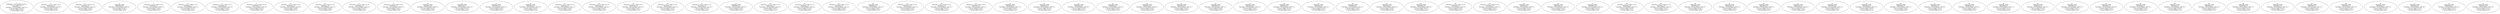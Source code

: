 digraph cpn_tools_graph {
  N1 [label="1:
Generator: 1`({i=1,t=GEN,c=5},5)++
1`({i=2,t=GEN,c=3},3)
Generated: 1`0
Consumer: 1`({i=3,t=BAT,c=100},0)++
1`({i=4,t=CON,c=3},0)++
1`({i=5,t=CON,c=1},0)++
1`({i=6,t=CON,c=2},0)
"];
  N2 [label="2:
Generator: 1`({i=1,t=GEN,c=5},5)
Generated: 1`3
Consumer: 1`({i=3,t=BAT,c=100},0)++
1`({i=4,t=CON,c=3},0)++
1`({i=5,t=CON,c=1},0)++
1`({i=6,t=CON,c=2},0)
"];
  N3 [label="3:
Generator: 1`({i=2,t=GEN,c=3},3)
Generated: 1`5
Consumer: 1`({i=3,t=BAT,c=100},0)++
1`({i=4,t=CON,c=3},0)++
1`({i=5,t=CON,c=1},0)++
1`({i=6,t=CON,c=2},0)
"];
  N4 [label="4:
Generator: empty
Generated: 1`8
Consumer: 1`({i=3,t=BAT,c=100},0)++
1`({i=4,t=CON,c=3},0)++
1`({i=5,t=CON,c=1},0)++
1`({i=6,t=CON,c=2},0)
"];
  N5 [label="5:
Generator: 1`({i=1,t=GEN,c=5},5)
Generated: 1`1
Consumer: 1`({i=3,t=BAT,c=100},0)++
1`({i=4,t=CON,c=3},0)++
1`({i=5,t=CON,c=1},0)++
1`({i=6,t=CON,c=2},2)
"];
  N6 [label="6:
Generator: 1`({i=1,t=GEN,c=5},5)
Generated: 1`2
Consumer: 1`({i=3,t=BAT,c=100},0)++
1`({i=4,t=CON,c=3},0)++
1`({i=5,t=CON,c=1},1)++
1`({i=6,t=CON,c=2},0)
"];
  N7 [label="7:
Generator: 1`({i=1,t=GEN,c=5},5)
Generated: 1`0
Consumer: 1`({i=3,t=BAT,c=100},0)++
1`({i=4,t=CON,c=3},3)++
1`({i=5,t=CON,c=1},0)++
1`({i=6,t=CON,c=2},0)
"];
  N8 [label="8:
Generator: 1`({i=1,t=GEN,c=5},5)
Generated: 1`0
Consumer: 1`({i=3,t=BAT,c=100},3)++
1`({i=4,t=CON,c=3},0)++
1`({i=5,t=CON,c=1},0)++
1`({i=6,t=CON,c=2},0)
"];
  N9 [label="9:
Generator: 1`({i=2,t=GEN,c=3},3)
Generated: 1`3
Consumer: 1`({i=3,t=BAT,c=100},0)++
1`({i=4,t=CON,c=3},0)++
1`({i=5,t=CON,c=1},0)++
1`({i=6,t=CON,c=2},2)
"];
  N10 [label="10:
Generator: 1`({i=2,t=GEN,c=3},3)
Generated: 1`0
Consumer: 1`({i=3,t=BAT,c=100},5)++
1`({i=4,t=CON,c=3},0)++
1`({i=5,t=CON,c=1},0)++
1`({i=6,t=CON,c=2},0)
"];
  N11 [label="11:
Generator: 1`({i=2,t=GEN,c=3},3)
Generated: 1`4
Consumer: 1`({i=3,t=BAT,c=100},0)++
1`({i=4,t=CON,c=3},0)++
1`({i=5,t=CON,c=1},1)++
1`({i=6,t=CON,c=2},0)
"];
  N12 [label="12:
Generator: 1`({i=2,t=GEN,c=3},3)
Generated: 1`2
Consumer: 1`({i=3,t=BAT,c=100},0)++
1`({i=4,t=CON,c=3},3)++
1`({i=5,t=CON,c=1},0)++
1`({i=6,t=CON,c=2},0)
"];
  N13 [label="13:
Generator: empty
Generated: 1`0
Consumer: 1`({i=3,t=BAT,c=100},8)++
1`({i=4,t=CON,c=3},0)++
1`({i=5,t=CON,c=1},0)++
1`({i=6,t=CON,c=2},0)
"];
  N14 [label="14:
Generator: empty
Generated: 1`7
Consumer: 1`({i=3,t=BAT,c=100},0)++
1`({i=4,t=CON,c=3},0)++
1`({i=5,t=CON,c=1},1)++
1`({i=6,t=CON,c=2},0)
"];
  N15 [label="15:
Generator: empty
Generated: 1`6
Consumer: 1`({i=3,t=BAT,c=100},0)++
1`({i=4,t=CON,c=3},0)++
1`({i=5,t=CON,c=1},0)++
1`({i=6,t=CON,c=2},2)
"];
  N16 [label="16:
Generator: empty
Generated: 1`5
Consumer: 1`({i=3,t=BAT,c=100},0)++
1`({i=4,t=CON,c=3},3)++
1`({i=5,t=CON,c=1},0)++
1`({i=6,t=CON,c=2},0)
"];
  N17 [label="17:
Generator: 1`({i=1,t=GEN,c=5},5)
Generated: 1`0
Consumer: 1`({i=3,t=BAT,c=100},1)++
1`({i=4,t=CON,c=3},0)++
1`({i=5,t=CON,c=1},0)++
1`({i=6,t=CON,c=2},2)
"];
  N18 [label="18:
Generator: 1`({i=1,t=GEN,c=5},5)
Generated: 1`0
Consumer: 1`({i=3,t=BAT,c=100},0)++
1`({i=4,t=CON,c=3},1)++
1`({i=5,t=CON,c=1},0)++
1`({i=6,t=CON,c=2},2)
"];
  N19 [label="19:
Generator: 1`({i=1,t=GEN,c=5},5)
Generated: 1`0
Consumer: 1`({i=3,t=BAT,c=100},0)++
1`({i=4,t=CON,c=3},0)++
1`({i=5,t=CON,c=1},1)++
1`({i=6,t=CON,c=2},2)
"];
  N20 [label="20:
Generator: 1`({i=1,t=GEN,c=5},5)
Generated: 1`0
Consumer: 1`({i=3,t=BAT,c=100},2)++
1`({i=4,t=CON,c=3},0)++
1`({i=5,t=CON,c=1},1)++
1`({i=6,t=CON,c=2},0)
"];
  N21 [label="21:
Generator: 1`({i=1,t=GEN,c=5},5)
Generated: 1`0
Consumer: 1`({i=3,t=BAT,c=100},0)++
1`({i=4,t=CON,c=3},2)++
1`({i=5,t=CON,c=1},1)++
1`({i=6,t=CON,c=2},0)
"];
  N22 [label="22:
Generator: empty
Generated: 1`5
Consumer: 1`({i=3,t=BAT,c=100},3)++
1`({i=4,t=CON,c=3},0)++
1`({i=5,t=CON,c=1},0)++
1`({i=6,t=CON,c=2},0)
"];
  N23 [label="23:
Generator: 1`({i=2,t=GEN,c=3},3)
Generated: 1`2
Consumer: 1`({i=3,t=BAT,c=100},0)++
1`({i=4,t=CON,c=3},0)++
1`({i=5,t=CON,c=1},1)++
1`({i=6,t=CON,c=2},2)
"];
  N24 [label="24:
Generator: 1`({i=2,t=GEN,c=3},3)
Generated: 1`0
Consumer: 1`({i=3,t=BAT,c=100},0)++
1`({i=4,t=CON,c=3},3)++
1`({i=5,t=CON,c=1},0)++
1`({i=6,t=CON,c=2},2)
"];
  N25 [label="25:
Generator: 1`({i=2,t=GEN,c=3},3)
Generated: 1`0
Consumer: 1`({i=3,t=BAT,c=100},3)++
1`({i=4,t=CON,c=3},0)++
1`({i=5,t=CON,c=1},0)++
1`({i=6,t=CON,c=2},2)
"];
  N26 [label="26:
Generator: empty
Generated: 1`3
Consumer: 1`({i=3,t=BAT,c=100},5)++
1`({i=4,t=CON,c=3},0)++
1`({i=5,t=CON,c=1},0)++
1`({i=6,t=CON,c=2},0)
"];
  N27 [label="27:
Generator: 1`({i=2,t=GEN,c=3},3)
Generated: 1`0
Consumer: 1`({i=3,t=BAT,c=100},4)++
1`({i=4,t=CON,c=3},0)++
1`({i=5,t=CON,c=1},1)++
1`({i=6,t=CON,c=2},0)
"];
  N28 [label="28:
Generator: 1`({i=2,t=GEN,c=3},3)
Generated: 1`1
Consumer: 1`({i=3,t=BAT,c=100},0)++
1`({i=4,t=CON,c=3},3)++
1`({i=5,t=CON,c=1},1)++
1`({i=6,t=CON,c=2},0)
"];
  N29 [label="29:
Generator: 1`({i=2,t=GEN,c=3},3)
Generated: 1`0
Consumer: 1`({i=3,t=BAT,c=100},2)++
1`({i=4,t=CON,c=3},3)++
1`({i=5,t=CON,c=1},0)++
1`({i=6,t=CON,c=2},0)
"];
  N30 [label="30:
Generator: empty
Generated: 1`0
Consumer: 1`({i=3,t=BAT,c=100},7)++
1`({i=4,t=CON,c=3},0)++
1`({i=5,t=CON,c=1},1)++
1`({i=6,t=CON,c=2},0)
"];
  N31 [label="31:
Generator: empty
Generated: 1`5
Consumer: 1`({i=3,t=BAT,c=100},0)++
1`({i=4,t=CON,c=3},0)++
1`({i=5,t=CON,c=1},1)++
1`({i=6,t=CON,c=2},2)
"];
  N32 [label="32:
Generator: empty
Generated: 1`4
Consumer: 1`({i=3,t=BAT,c=100},0)++
1`({i=4,t=CON,c=3},3)++
1`({i=5,t=CON,c=1},1)++
1`({i=6,t=CON,c=2},0)
"];
  N33 [label="33:
Generator: empty
Generated: 1`3
Consumer: 1`({i=3,t=BAT,c=100},0)++
1`({i=4,t=CON,c=3},3)++
1`({i=5,t=CON,c=1},0)++
1`({i=6,t=CON,c=2},2)
"];
  N34 [label="34:
Generator: empty
Generated: 1`0
Consumer: 1`({i=3,t=BAT,c=100},6)++
1`({i=4,t=CON,c=3},0)++
1`({i=5,t=CON,c=1},0)++
1`({i=6,t=CON,c=2},2)
"];
  N35 [label="35:
Generator: empty
Generated: 1`0
Consumer: 1`({i=3,t=BAT,c=100},5)++
1`({i=4,t=CON,c=3},3)++
1`({i=5,t=CON,c=1},0)++
1`({i=6,t=CON,c=2},0)
"];
  N36 [label="36:
Generator: empty
Generated: 1`5
Consumer: 1`({i=3,t=BAT,c=100},1)++
1`({i=4,t=CON,c=3},0)++
1`({i=5,t=CON,c=1},0)++
1`({i=6,t=CON,c=2},2)
"];
  N37 [label="37:
Generator: empty
Generated: 1`5
Consumer: 1`({i=3,t=BAT,c=100},0)++
1`({i=4,t=CON,c=3},1)++
1`({i=5,t=CON,c=1},0)++
1`({i=6,t=CON,c=2},2)
"];
  N38 [label="38:
Generator: empty
Generated: 1`5
Consumer: 1`({i=3,t=BAT,c=100},2)++
1`({i=4,t=CON,c=3},0)++
1`({i=5,t=CON,c=1},1)++
1`({i=6,t=CON,c=2},0)
"];
  N39 [label="39:
Generator: empty
Generated: 1`5
Consumer: 1`({i=3,t=BAT,c=100},0)++
1`({i=4,t=CON,c=3},2)++
1`({i=5,t=CON,c=1},1)++
1`({i=6,t=CON,c=2},0)
"];
  N40 [label="40:
Generator: empty
Generated: 1`3
Consumer: 1`({i=3,t=BAT,c=100},3)++
1`({i=4,t=CON,c=3},0)++
1`({i=5,t=CON,c=1},0)++
1`({i=6,t=CON,c=2},2)
"];
  N41 [label="41:
Generator: empty
Generated: 1`2
Consumer: 1`({i=3,t=BAT,c=100},3)++
1`({i=4,t=CON,c=3},3)++
1`({i=5,t=CON,c=1},0)++
1`({i=6,t=CON,c=2},0)
"];
  N42 [label="42:
Generator: empty
Generated: 1`4
Consumer: 1`({i=3,t=BAT,c=100},3)++
1`({i=4,t=CON,c=3},0)++
1`({i=5,t=CON,c=1},1)++
1`({i=6,t=CON,c=2},0)
"];
  N43 [label="43:
Generator: 1`({i=2,t=GEN,c=3},3)
Generated: 1`0
Consumer: 1`({i=3,t=BAT,c=100},2)++
1`({i=4,t=CON,c=3},0)++
1`({i=5,t=CON,c=1},1)++
1`({i=6,t=CON,c=2},2)
"];
  N44 [label="44:
Generator: 1`({i=2,t=GEN,c=3},3)
Generated: 1`0
Consumer: 1`({i=3,t=BAT,c=100},0)++
1`({i=4,t=CON,c=3},2)++
1`({i=5,t=CON,c=1},1)++
1`({i=6,t=CON,c=2},2)
"];
  N45 [label="45:
Generator: empty
Generated: 1`1
Consumer: 1`({i=3,t=BAT,c=100},5)++
1`({i=4,t=CON,c=3},0)++
1`({i=5,t=CON,c=1},0)++
1`({i=6,t=CON,c=2},2)
"];
  N46 [label="46:
Generator: empty
Generated: 1`2
Consumer: 1`({i=3,t=BAT,c=100},5)++
1`({i=4,t=CON,c=3},0)++
1`({i=5,t=CON,c=1},1)++
1`({i=6,t=CON,c=2},0)
"];
  N47 [label="47:
Generator: empty
Generated: 1`3
Consumer: 1`({i=3,t=BAT,c=100},4)++
1`({i=4,t=CON,c=3},0)++
1`({i=5,t=CON,c=1},1)++
1`({i=6,t=CON,c=2},0)
"];
  N48 [label="48:
Generator: 1`({i=2,t=GEN,c=3},3)
Generated: 1`0
Consumer: 1`({i=3,t=BAT,c=100},1)++
1`({i=4,t=CON,c=3},3)++
1`({i=5,t=CON,c=1},1)++
1`({i=6,t=CON,c=2},0)
"];
  N49 [label="49:
Generator: 1`({i=2,t=GEN,c=3},3)
Generated: 1`0
Consumer: 1`({i=3,t=BAT,c=100},0)++
1`({i=4,t=CON,c=3},3)++
1`({i=5,t=CON,c=1},1)++
1`({i=6,t=CON,c=2},1)
"];
  N50 [label="50:
Generator: empty
Generated: 1`3
Consumer: 1`({i=3,t=BAT,c=100},2)++
1`({i=4,t=CON,c=3},3)++
1`({i=5,t=CON,c=1},0)++
1`({i=6,t=CON,c=2},0)
"];
  N51 [label="51:
Generator: empty
Generated: 1`0
Consumer: 1`({i=3,t=BAT,c=100},5)++
1`({i=4,t=CON,c=3},0)++
1`({i=5,t=CON,c=1},1)++
1`({i=6,t=CON,c=2},2)
"];
  N52 [label="52:
Generator: empty
Generated: 1`2
Consumer: 1`({i=3,t=BAT,c=100},0)++
1`({i=4,t=CON,c=3},3)++
1`({i=5,t=CON,c=1},1)++
1`({i=6,t=CON,c=2},2)
"];
  N53 [label="53:
Generator: empty
Generated: 1`0
Consumer: 1`({i=3,t=BAT,c=100},4)++
1`({i=4,t=CON,c=3},3)++
1`({i=5,t=CON,c=1},1)++
1`({i=6,t=CON,c=2},0)
"];
  N54 [label="54:
Generator: empty
Generated: 1`0
Consumer: 1`({i=3,t=BAT,c=100},3)++
1`({i=4,t=CON,c=3},3)++
1`({i=5,t=CON,c=1},0)++
1`({i=6,t=CON,c=2},2)
"];
  N55 [label="55:
Generator: empty
Generated: 1`4
Consumer: 1`({i=3,t=BAT,c=100},1)++
1`({i=4,t=CON,c=3},0)++
1`({i=5,t=CON,c=1},1)++
1`({i=6,t=CON,c=2},2)
"];
  N56 [label="56:
Generator: empty
Generated: 1`2
Consumer: 1`({i=3,t=BAT,c=100},1)++
1`({i=4,t=CON,c=3},3)++
1`({i=5,t=CON,c=1},0)++
1`({i=6,t=CON,c=2},2)
"];
  N57 [label="57:
Generator: empty
Generated: 1`4
Consumer: 1`({i=3,t=BAT,c=100},0)++
1`({i=4,t=CON,c=3},1)++
1`({i=5,t=CON,c=1},1)++
1`({i=6,t=CON,c=2},2)
"];
  N58 [label="58:
Generator: empty
Generated: 1`0
Consumer: 1`({i=3,t=BAT,c=100},5)++
1`({i=4,t=CON,c=3},1)++
1`({i=5,t=CON,c=1},0)++
1`({i=6,t=CON,c=2},2)
"];
  N59 [label="59:
Generator: empty
Generated: 1`2
Consumer: 1`({i=3,t=BAT,c=100},2)++
1`({i=4,t=CON,c=3},3)++
1`({i=5,t=CON,c=1},1)++
1`({i=6,t=CON,c=2},0)
"];
  N60 [label="60:
Generator: empty
Generated: 1`3
Consumer: 1`({i=3,t=BAT,c=100},2)++
1`({i=4,t=CON,c=3},0)++
1`({i=5,t=CON,c=1},1)++
1`({i=6,t=CON,c=2},2)
"];
  N61 [label="61:
Generator: empty
Generated: 1`0
Consumer: 1`({i=3,t=BAT,c=100},5)++
1`({i=4,t=CON,c=3},2)++
1`({i=5,t=CON,c=1},1)++
1`({i=6,t=CON,c=2},0)
"];
  N62 [label="62:
Generator: empty
Generated: 1`3
Consumer: 1`({i=3,t=BAT,c=100},0)++
1`({i=4,t=CON,c=3},2)++
1`({i=5,t=CON,c=1},1)++
1`({i=6,t=CON,c=2},2)
"];
  N63 [label="63:
Generator: empty
Generated: 1`2
Consumer: 1`({i=3,t=BAT,c=100},3)++
1`({i=4,t=CON,c=3},0)++
1`({i=5,t=CON,c=1},1)++
1`({i=6,t=CON,c=2},2)
"];
  N64 [label="64:
Generator: empty
Generated: 1`1
Consumer: 1`({i=3,t=BAT,c=100},3)++
1`({i=4,t=CON,c=3},3)++
1`({i=5,t=CON,c=1},1)++
1`({i=6,t=CON,c=2},0)
"];
  N65 [label="65:
Generator: empty
Generated: 1`1
Consumer: 1`({i=3,t=BAT,c=100},4)++
1`({i=4,t=CON,c=3},0)++
1`({i=5,t=CON,c=1},1)++
1`({i=6,t=CON,c=2},2)
"];
  N66 [label="66:
Generator: empty
Generated: 1`3
Consumer: 1`({i=3,t=BAT,c=100},1)++
1`({i=4,t=CON,c=3},3)++
1`({i=5,t=CON,c=1},1)++
1`({i=6,t=CON,c=2},0)
"];
  N67 [label="67:
Generator: empty
Generated: 1`3
Consumer: 1`({i=3,t=BAT,c=100},0)++
1`({i=4,t=CON,c=3},3)++
1`({i=5,t=CON,c=1},1)++
1`({i=6,t=CON,c=2},1)
"];
  N68 [label="68:
Generator: empty
Generated: 1`1
Consumer: 1`({i=3,t=BAT,c=100},2)++
1`({i=4,t=CON,c=3},3)++
1`({i=5,t=CON,c=1},0)++
1`({i=6,t=CON,c=2},2)
"];
  N69 [label="69:
Generator: empty
Generated: 1`0
Consumer: 1`({i=3,t=BAT,c=100},2)++
1`({i=4,t=CON,c=3},3)++
1`({i=5,t=CON,c=1},1)++
1`({i=6,t=CON,c=2},2)
"];
  N70 [label="70:
Generator: empty
Generated: 1`1
Consumer: 1`({i=3,t=BAT,c=100},1)++
1`({i=4,t=CON,c=3},3)++
1`({i=5,t=CON,c=1},1)++
1`({i=6,t=CON,c=2},2)
"];
  N71 [label="71:
Generator: empty
Generated: 1`0
Consumer: 1`({i=3,t=BAT,c=100},4)++
1`({i=4,t=CON,c=3},1)++
1`({i=5,t=CON,c=1},1)++
1`({i=6,t=CON,c=2},2)
"];
  N72 [label="72:
Generator: empty
Generated: 1`0
Consumer: 1`({i=3,t=BAT,c=100},3)++
1`({i=4,t=CON,c=3},2)++
1`({i=5,t=CON,c=1},1)++
1`({i=6,t=CON,c=2},2)
"];
  N73 [label="73:
Generator: empty
Generated: 1`0
Consumer: 1`({i=3,t=BAT,c=100},3)++
1`({i=4,t=CON,c=3},3)++
1`({i=5,t=CON,c=1},1)++
1`({i=6,t=CON,c=2},1)
"];
}